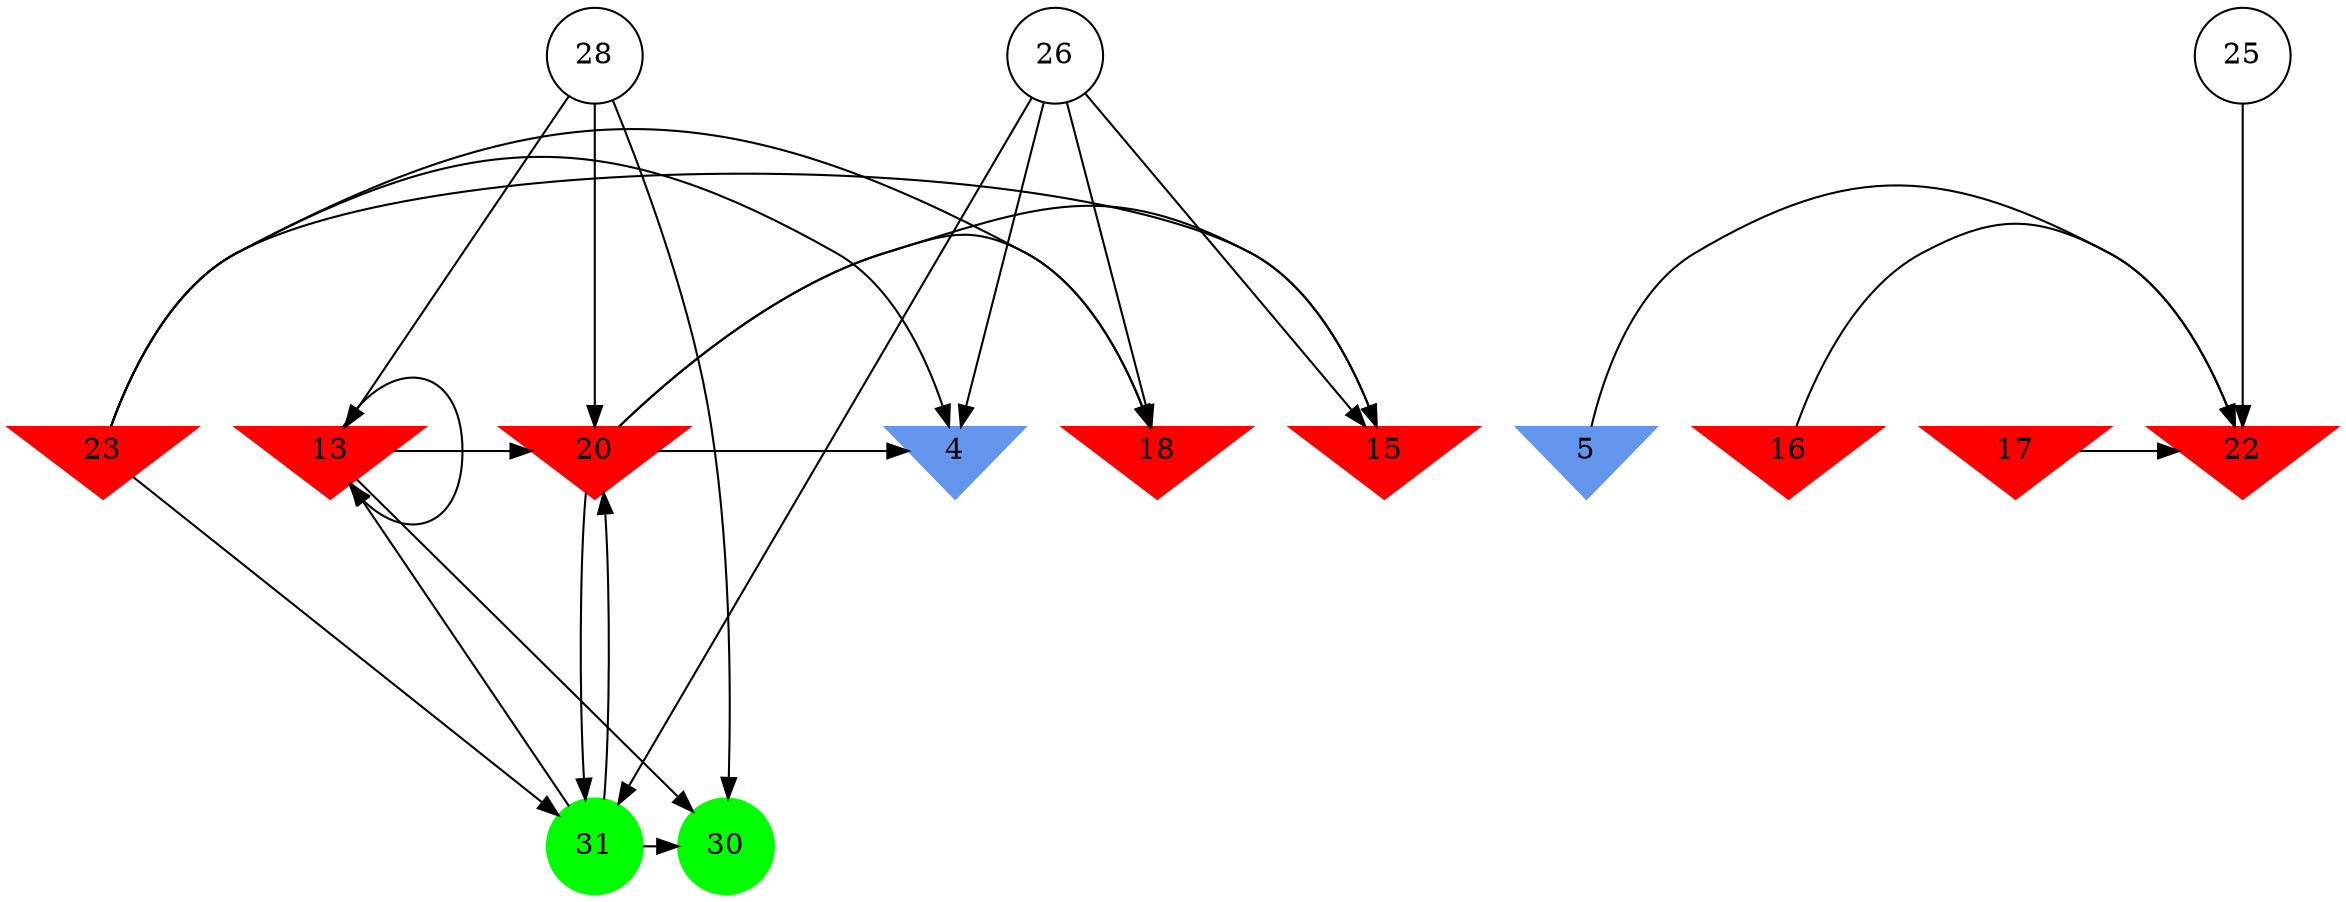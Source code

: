 digraph brain {
	ranksep=2.0;
	4 [shape=invtriangle,style=filled,color=cornflowerblue];
	5 [shape=invtriangle,style=filled,color=cornflowerblue];
	13 [shape=invtriangle,style=filled,color=red];
	15 [shape=invtriangle,style=filled,color=red];
	16 [shape=invtriangle,style=filled,color=red];
	17 [shape=invtriangle,style=filled,color=red];
	18 [shape=invtriangle,style=filled,color=red];
	20 [shape=invtriangle,style=filled,color=red];
	22 [shape=invtriangle,style=filled,color=red];
	23 [shape=invtriangle,style=filled,color=red];
	25 [shape=circle,color=black];
	26 [shape=circle,color=black];
	28 [shape=circle,color=black];
	30 [shape=circle,style=filled,color=green];
	31 [shape=circle,style=filled,color=green];
	16	->	22;
	5	->	22;
	25	->	22;
	17	->	22;
	28	->	30;
	28	->	13;
	28	->	20;
	31	->	30;
	31	->	13;
	31	->	20;
	13	->	30;
	13	->	13;
	13	->	20;
	20	->	31;
	20	->	18;
	20	->	15;
	20	->	4;
	23	->	31;
	23	->	18;
	23	->	15;
	23	->	4;
	26	->	31;
	26	->	18;
	26	->	15;
	26	->	4;
	{ rank=same; 4; 5; 13; 15; 16; 17; 18; 20; 22; 23; }
	{ rank=same; 25; 26; 28; }
	{ rank=same; 30; 31; }
}
